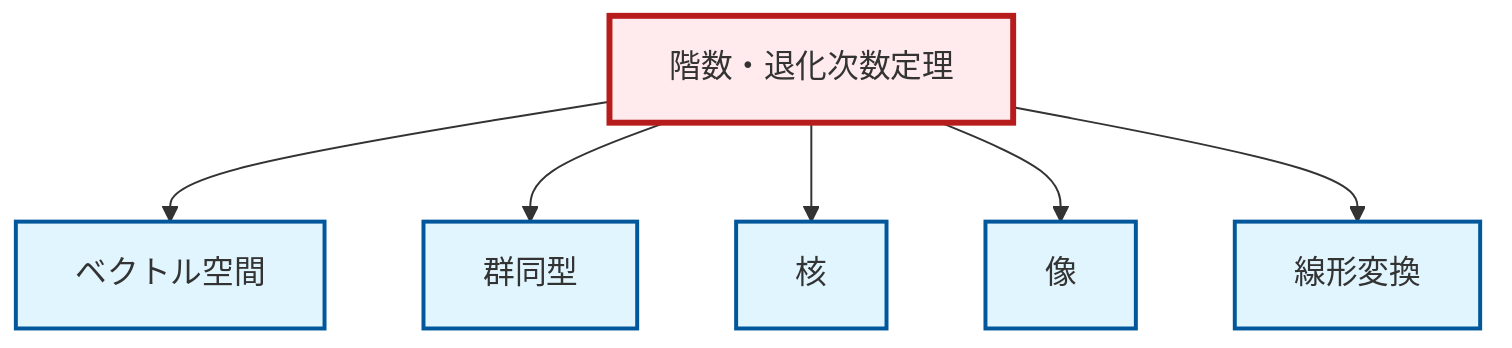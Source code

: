 graph TD
    classDef definition fill:#e1f5fe,stroke:#01579b,stroke-width:2px
    classDef theorem fill:#f3e5f5,stroke:#4a148c,stroke-width:2px
    classDef axiom fill:#fff3e0,stroke:#e65100,stroke-width:2px
    classDef example fill:#e8f5e9,stroke:#1b5e20,stroke-width:2px
    classDef current fill:#ffebee,stroke:#b71c1c,stroke-width:3px
    thm-rank-nullity["階数・退化次数定理"]:::theorem
    def-vector-space["ベクトル空間"]:::definition
    def-isomorphism["群同型"]:::definition
    def-image["像"]:::definition
    def-linear-transformation["線形変換"]:::definition
    def-kernel["核"]:::definition
    thm-rank-nullity --> def-vector-space
    thm-rank-nullity --> def-isomorphism
    thm-rank-nullity --> def-kernel
    thm-rank-nullity --> def-image
    thm-rank-nullity --> def-linear-transformation
    class thm-rank-nullity current